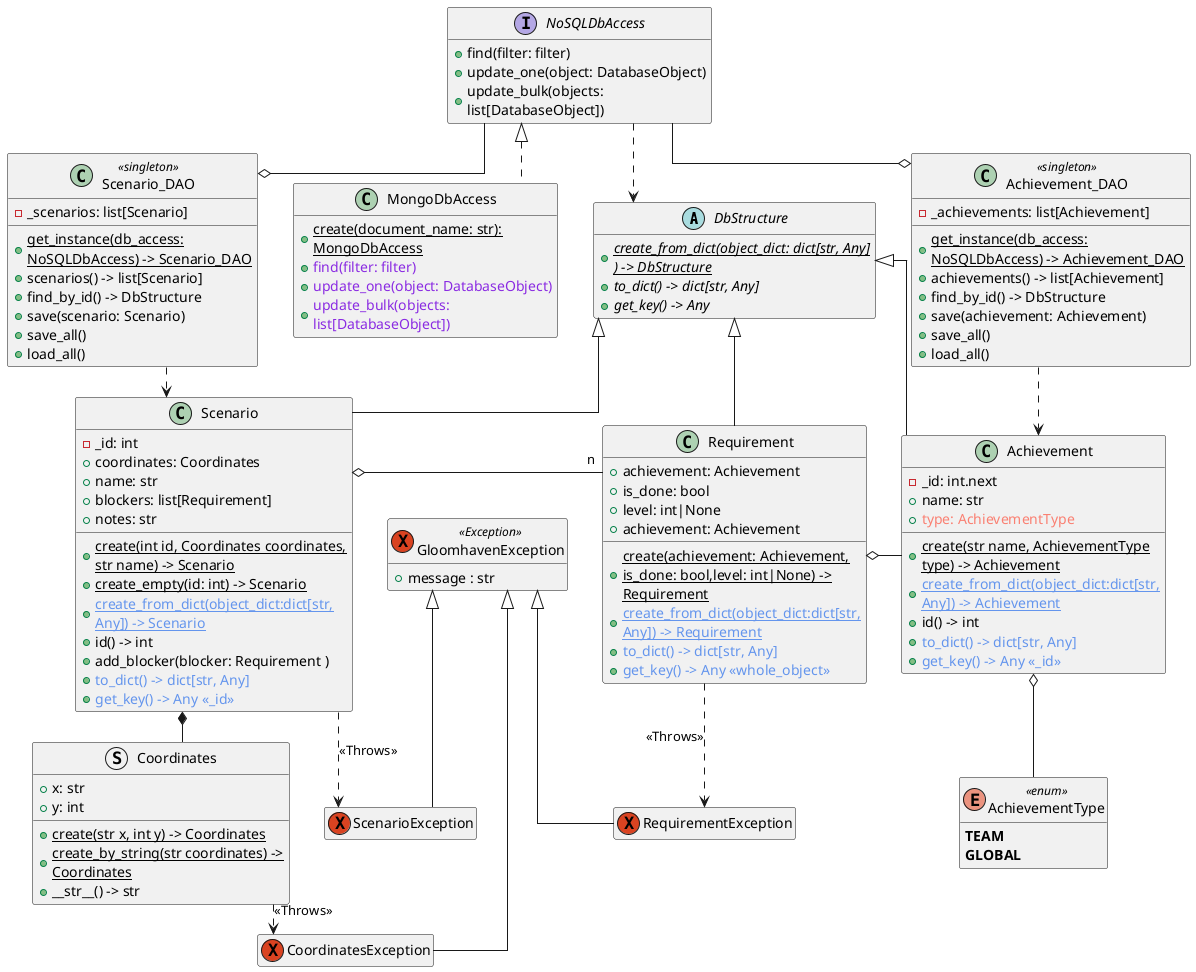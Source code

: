 @startuml GloomhavenUML
    hide empty members
    skinparam {
        linetype ortho
        wrapWidth 260
        ' default 60, line length
        ranksep 30
        ' default 35, separation of boxes
        nodesep 35
    }
    
    abstract DbStructure {
        +{abstract}{static}create_from_dict(object_dict: dict[str, Any] ) -> DbStructure 
        +{abstract}to_dict() -> dict[str, Any]
        +{abstract}get_key() -> Any
    }

    class Scenario extends DbStructure{
        -_id: int
        +coordinates: Coordinates
        +name: str 
        +blockers: list[Requirement]
        +notes: str

        +{static}create(int id, Coordinates coordinates, str name) -> Scenario
        +{static}create_empty(id: int) -> Scenario
        +<color:#CornflowerBlue>{static}create_from_dict(object_dict:dict[str, Any]) -> Scenario
        +id() -> int 
        +add_blocker(blocker: Requirement )
        +<color:#CornflowerBlue>to_dict() -> dict[str, Any]
        +<color:#CornflowerBlue>get_key() -> Any <<_id>>
    } 

    struct Coordinates {
        +x: str
        +y: int

        +{static}create(str x, int y) -> Coordinates
        +{static}create_by_string(str coordinates) -> Coordinates
        +__str__() -> str
    }

    class Requirement extends DbStructure {
        +achievement: Achievement 
        +is_done: bool 
        +level: int|None 
        +achievement: Achievement

        +{static}create(achievement: Achievement, is_done: bool,level: int|None) -> Requirement
        +<color:#CornflowerBlue>{static}create_from_dict(object_dict:dict[str, Any]) -> Requirement
        +<color:#CornflowerBlue>to_dict() -> dict[str, Any]
        +<color:#CornflowerBlue>get_key() -> Any <<whole_object>>
    }

    class Achievement extends DbStructure{
        -_id: int.next
        +name: str
        +<color:#Salmon>type: AchievementType

        +{static}create(str name, AchievementType type) -> Achievement
        +<color:#CornflowerBlue>{static}create_from_dict(object_dict:dict[str, Any]) -> Achievement
        +id() -> int
        +<color:#CornflowerBlue>to_dict() -> dict[str, Any]
        +<color:#CornflowerBlue>get_key() -> Any <<_id>>
    }
        
    Enum AchievementType <<enum>> {
        **TEAM**
        **GLOBAL**
    }

    interface NoSQLDbAccess{
        +find(filter: filter)
        +update_one(object: DatabaseObject)
        +update_bulk(objects: list[DatabaseObject])
    }

    class MongoDbAccess implements NoSQLDbAccess{
        +{static}create(document_name: str): MongoDbAccess
        +<color:#BlueViolet>find(filter: filter)
        +<color:#BlueViolet>update_one(object: DatabaseObject)
        +<color:#BlueViolet>update_bulk(objects: list[DatabaseObject])
    }

    class Scenario_DAO <<singleton>> {
        -_scenarios: list[Scenario]
        
        +{static}get_instance(db_access: NoSQLDbAccess) -> Scenario_DAO
        +scenarios() -> list[Scenario]
        +find_by_id() -> DbStructure
        +save(scenario: Scenario)
        +save_all()
        +load_all()
    }

    class Achievement_DAO <<singleton>> {
        -_achievements: list[Achievement]
        
        +{static}get_instance(db_access: NoSQLDbAccess) -> Achievement_DAO
        +achievements() -> list[Achievement]
        +find_by_id() -> DbStructure
        +save(achievement: Achievement)
        +save_all()
        +load_all()
    }

    exception GloomhavenException <<Exception>>{
        +message : str
    }
    exception CoordinatesException extends GloomhavenException
    exception RequirementException extends GloomhavenException
    exception ScenarioException extends GloomhavenException
    
    'Dependency
    NoSQLDbAccess ..> DbStructure
       
    Achievement_DAO ..> Achievement
    Scenario_DAO ..> Scenario

    Requirement ..> RequirementException : <<Throws>>
    Coordinates ..> CoordinatesException : <<Throws>>
    Scenario ..> ScenarioException : <<Throws>>

    NoSQLDbAccess --o Scenario_DAO
    NoSQLDbAccess --o Achievement_DAO

    Achievement o-- AchievementType
    ' AchievementType --o Achievement

    Scenario *-- Coordinates
    ' Coordinates --* Scenario

    Scenario  o- "n" Requirement
    Requirement o- Achievement
    ' Achievement --o Requirement

@enduml
